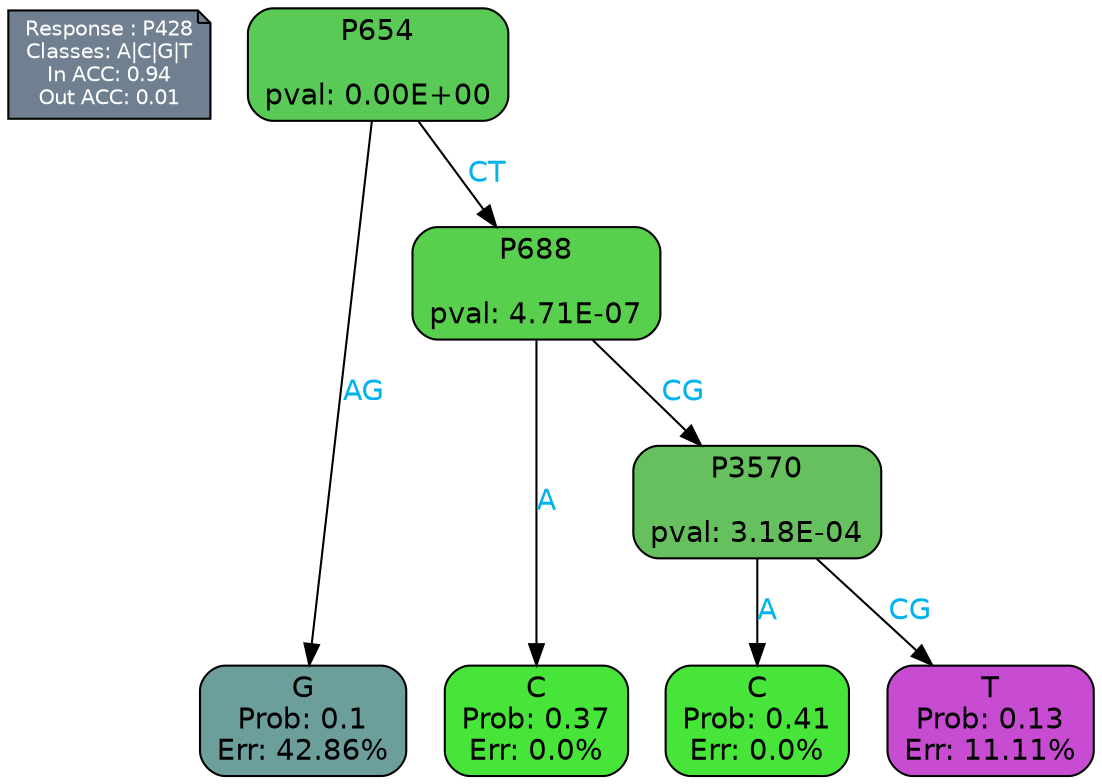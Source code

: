 digraph Tree {
node [shape=box, style="filled, rounded", color="black", fontname=helvetica] ;
graph [ranksep=equally, splines=polylines, bgcolor=transparent, dpi=600] ;
edge [fontname=helvetica] ;
LEGEND [label="Response : P428
Classes: A|C|G|T
In ACC: 0.94
Out ACC: 0.01
",shape=note,align=left,style=filled,fillcolor="slategray",fontcolor="white",fontsize=10];1 [label="P654

pval: 0.00E+00", fillcolor="#5aca56"] ;
2 [label="G
Prob: 0.1
Err: 42.86%", fillcolor="#6c9f9b"] ;
3 [label="P688

pval: 4.71E-07", fillcolor="#59cf4e"] ;
4 [label="C
Prob: 0.37
Err: 0.0%", fillcolor="#47e539"] ;
5 [label="P3570

pval: 3.18E-04", fillcolor="#65c05d"] ;
6 [label="C
Prob: 0.41
Err: 0.0%", fillcolor="#47e539"] ;
7 [label="T
Prob: 0.13
Err: 11.11%", fillcolor="#c74cd1"] ;
1 -> 2 [label="AG",fontcolor=deepskyblue2] ;
1 -> 3 [label="CT",fontcolor=deepskyblue2] ;
3 -> 4 [label="A",fontcolor=deepskyblue2] ;
3 -> 5 [label="CG",fontcolor=deepskyblue2] ;
5 -> 6 [label="A",fontcolor=deepskyblue2] ;
5 -> 7 [label="CG",fontcolor=deepskyblue2] ;
{rank = same; 2;4;6;7;}{rank = same; LEGEND;1;}}